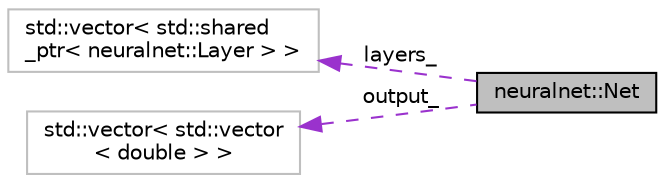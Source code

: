digraph "neuralnet::Net"
{
  edge [fontname="Helvetica",fontsize="10",labelfontname="Helvetica",labelfontsize="10"];
  node [fontname="Helvetica",fontsize="10",shape=record];
  rankdir="LR";
  Node1 [label="neuralnet::Net",height=0.2,width=0.4,color="black", fillcolor="grey75", style="filled", fontcolor="black"];
  Node2 -> Node1 [dir="back",color="darkorchid3",fontsize="10",style="dashed",label=" layers_" ];
  Node2 [label="std::vector\< std::shared\l_ptr\< neuralnet::Layer \> \>",height=0.2,width=0.4,color="grey75", fillcolor="white", style="filled"];
  Node3 -> Node1 [dir="back",color="darkorchid3",fontsize="10",style="dashed",label=" output_" ];
  Node3 [label="std::vector\< std::vector\l\< double \> \>",height=0.2,width=0.4,color="grey75", fillcolor="white", style="filled"];
}

